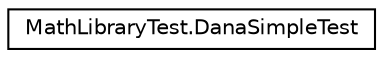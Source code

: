digraph "Graphical Class Hierarchy"
{
  edge [fontname="Helvetica",fontsize="10",labelfontname="Helvetica",labelfontsize="10"];
  node [fontname="Helvetica",fontsize="10",shape=record];
  rankdir="LR";
  Node0 [label="MathLibraryTest.DanaSimpleTest",height=0.2,width=0.4,color="black", fillcolor="white", style="filled",URL="$classMathLibraryTest_1_1DanaSimpleTest.html",tooltip="OperationsSimple tests. "];
}
